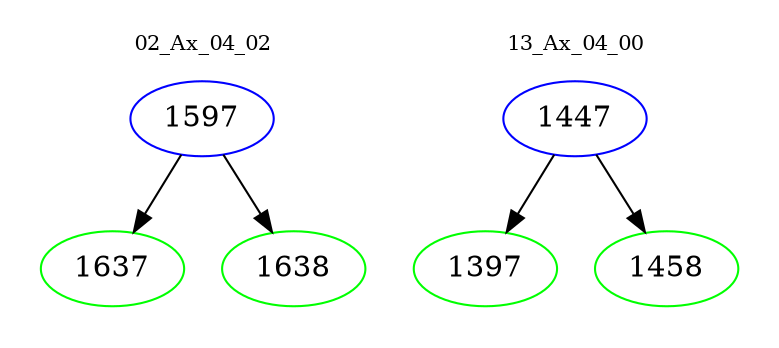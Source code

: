 digraph{
subgraph cluster_0 {
color = white
label = "02_Ax_04_02";
fontsize=10;
T0_1597 [label="1597", color="blue"]
T0_1597 -> T0_1637 [color="black"]
T0_1637 [label="1637", color="green"]
T0_1597 -> T0_1638 [color="black"]
T0_1638 [label="1638", color="green"]
}
subgraph cluster_1 {
color = white
label = "13_Ax_04_00";
fontsize=10;
T1_1447 [label="1447", color="blue"]
T1_1447 -> T1_1397 [color="black"]
T1_1397 [label="1397", color="green"]
T1_1447 -> T1_1458 [color="black"]
T1_1458 [label="1458", color="green"]
}
}
